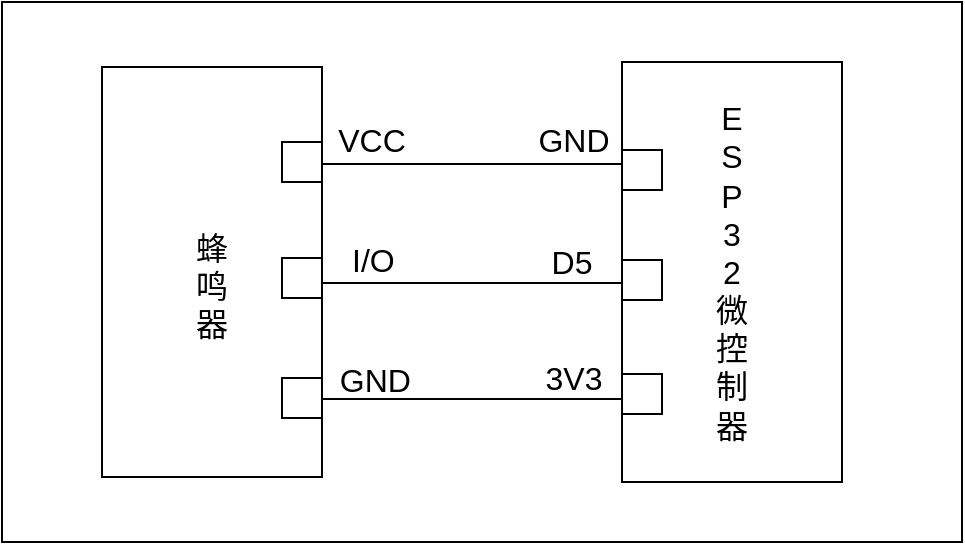 <mxfile version="26.2.14">
  <diagram name="第 1 页" id="ZUuWPneNbqRn6r7qGAvr">
    <mxGraphModel dx="1500" dy="826" grid="1" gridSize="10" guides="1" tooltips="1" connect="1" arrows="1" fold="1" page="1" pageScale="1" pageWidth="827" pageHeight="1169" math="0" shadow="0">
      <root>
        <mxCell id="0" />
        <mxCell id="1" parent="0" />
        <mxCell id="j49izJsou6dDqXH84cwl-1" value="" style="rounded=0;whiteSpace=wrap;html=1;" vertex="1" parent="1">
          <mxGeometry x="590" y="300" width="480" height="270" as="geometry" />
        </mxCell>
        <mxCell id="j49izJsou6dDqXH84cwl-2" value="&lt;span style=&quot;font-size: 16px;&quot;&gt;E&lt;/span&gt;&lt;div&gt;&lt;span style=&quot;font-size: 16px;&quot;&gt;S&lt;/span&gt;&lt;/div&gt;&lt;div&gt;&lt;span style=&quot;font-size: 16px;&quot;&gt;P&lt;/span&gt;&lt;/div&gt;&lt;div&gt;&lt;span style=&quot;font-size: 16px;&quot;&gt;3&lt;/span&gt;&lt;/div&gt;&lt;div&gt;&lt;span style=&quot;font-size: 16px;&quot;&gt;2&lt;/span&gt;&lt;/div&gt;&lt;div&gt;&lt;span style=&quot;font-size: 16px;&quot;&gt;微&lt;/span&gt;&lt;/div&gt;&lt;div&gt;&lt;span style=&quot;font-size: 16px;&quot;&gt;控&lt;/span&gt;&lt;/div&gt;&lt;div&gt;&lt;span style=&quot;font-size: 16px;&quot;&gt;制&lt;/span&gt;&lt;/div&gt;&lt;div&gt;&lt;span style=&quot;font-size: 16px;&quot;&gt;器&lt;/span&gt;&lt;/div&gt;" style="rounded=0;whiteSpace=wrap;html=1;" vertex="1" parent="1">
          <mxGeometry x="900" y="330" width="110" height="210" as="geometry" />
        </mxCell>
        <mxCell id="j49izJsou6dDqXH84cwl-3" value="&lt;br&gt;&lt;div&gt;&lt;div&gt;&lt;span style=&quot;font-size: 16px;&quot;&gt;蜂&lt;/span&gt;&lt;/div&gt;&lt;div&gt;&lt;span style=&quot;font-size: 16px;&quot;&gt;鸣&lt;/span&gt;&lt;/div&gt;&lt;div&gt;&lt;span style=&quot;font-size: 16px;&quot;&gt;器&lt;/span&gt;&lt;/div&gt;&lt;/div&gt;" style="rounded=0;whiteSpace=wrap;html=1;" vertex="1" parent="1">
          <mxGeometry x="640" y="332.5" width="110" height="205" as="geometry" />
        </mxCell>
        <mxCell id="j49izJsou6dDqXH84cwl-4" value="" style="rounded=0;whiteSpace=wrap;html=1;" vertex="1" parent="1">
          <mxGeometry x="730" y="370" width="20" height="20" as="geometry" />
        </mxCell>
        <mxCell id="j49izJsou6dDqXH84cwl-5" value="" style="rounded=0;whiteSpace=wrap;html=1;direction=south;" vertex="1" parent="1">
          <mxGeometry x="730" y="428" width="20" height="20" as="geometry" />
        </mxCell>
        <mxCell id="j49izJsou6dDqXH84cwl-6" value="" style="rounded=0;whiteSpace=wrap;html=1;" vertex="1" parent="1">
          <mxGeometry x="730" y="488" width="20" height="20" as="geometry" />
        </mxCell>
        <mxCell id="j49izJsou6dDqXH84cwl-7" value="" style="rounded=0;whiteSpace=wrap;html=1;" vertex="1" parent="1">
          <mxGeometry x="900" y="374" width="20" height="20" as="geometry" />
        </mxCell>
        <mxCell id="j49izJsou6dDqXH84cwl-8" value="" style="rounded=0;whiteSpace=wrap;html=1;" vertex="1" parent="1">
          <mxGeometry x="900" y="429" width="20" height="20" as="geometry" />
        </mxCell>
        <mxCell id="j49izJsou6dDqXH84cwl-9" value="" style="rounded=0;whiteSpace=wrap;html=1;" vertex="1" parent="1">
          <mxGeometry x="900" y="486" width="20" height="20" as="geometry" />
        </mxCell>
        <mxCell id="j49izJsou6dDqXH84cwl-10" value="" style="endArrow=none;html=1;rounded=0;exitX=1;exitY=0.5;exitDx=0;exitDy=0;entryX=0;entryY=0.5;entryDx=0;entryDy=0;" edge="1" parent="1">
          <mxGeometry width="50" height="50" relative="1" as="geometry">
            <mxPoint x="750" y="440.5" as="sourcePoint" />
            <mxPoint x="900" y="440.5" as="targetPoint" />
          </mxGeometry>
        </mxCell>
        <mxCell id="j49izJsou6dDqXH84cwl-11" value="" style="endArrow=none;html=1;rounded=0;exitX=1;exitY=0.5;exitDx=0;exitDy=0;entryX=0;entryY=0.5;entryDx=0;entryDy=0;" edge="1" parent="1">
          <mxGeometry width="50" height="50" relative="1" as="geometry">
            <mxPoint x="750" y="498.5" as="sourcePoint" />
            <mxPoint x="900" y="498.5" as="targetPoint" />
          </mxGeometry>
        </mxCell>
        <mxCell id="j49izJsou6dDqXH84cwl-13" value="&lt;font style=&quot;font-size: 16px;&quot;&gt;&amp;nbsp; &amp;nbsp;I/O&lt;/font&gt;" style="text;html=1;align=center;verticalAlign=middle;whiteSpace=wrap;rounded=0;" vertex="1" parent="1">
          <mxGeometry x="739" y="414" width="60" height="30" as="geometry" />
        </mxCell>
        <mxCell id="j49izJsou6dDqXH84cwl-14" value="&lt;span style=&quot;font-size: 16px;&quot;&gt;&amp;nbsp; &amp;nbsp;GND&lt;/span&gt;" style="text;html=1;align=center;verticalAlign=middle;whiteSpace=wrap;rounded=0;" vertex="1" parent="1">
          <mxGeometry x="740" y="474" width="60" height="30" as="geometry" />
        </mxCell>
        <mxCell id="j49izJsou6dDqXH84cwl-16" value="&lt;span style=&quot;font-size: 16px;&quot;&gt;D5&lt;/span&gt;" style="text;html=1;align=center;verticalAlign=middle;whiteSpace=wrap;rounded=0;" vertex="1" parent="1">
          <mxGeometry x="845" y="415" width="60" height="30" as="geometry" />
        </mxCell>
        <mxCell id="j49izJsou6dDqXH84cwl-17" value="&lt;span style=&quot;font-size: 16px;&quot;&gt;3V3&lt;/span&gt;" style="text;html=1;align=center;verticalAlign=middle;whiteSpace=wrap;rounded=0;" vertex="1" parent="1">
          <mxGeometry x="846" y="473" width="60" height="30" as="geometry" />
        </mxCell>
        <mxCell id="j49izJsou6dDqXH84cwl-19" value="&lt;span style=&quot;font-size: 16px;&quot;&gt;VCC&lt;/span&gt;" style="text;html=1;align=center;verticalAlign=middle;whiteSpace=wrap;rounded=0;" vertex="1" parent="1">
          <mxGeometry x="745" y="354" width="60" height="30" as="geometry" />
        </mxCell>
        <mxCell id="j49izJsou6dDqXH84cwl-20" value="" style="endArrow=none;html=1;rounded=0;exitX=1;exitY=0.5;exitDx=0;exitDy=0;entryX=0;entryY=0.5;entryDx=0;entryDy=0;" edge="1" parent="1">
          <mxGeometry width="50" height="50" relative="1" as="geometry">
            <mxPoint x="750" y="381" as="sourcePoint" />
            <mxPoint x="900" y="381" as="targetPoint" />
          </mxGeometry>
        </mxCell>
        <mxCell id="j49izJsou6dDqXH84cwl-21" value="&lt;span style=&quot;font-size: 16px;&quot;&gt;GND&lt;/span&gt;" style="text;html=1;align=center;verticalAlign=middle;whiteSpace=wrap;rounded=0;" vertex="1" parent="1">
          <mxGeometry x="846" y="354" width="60" height="30" as="geometry" />
        </mxCell>
      </root>
    </mxGraphModel>
  </diagram>
</mxfile>
